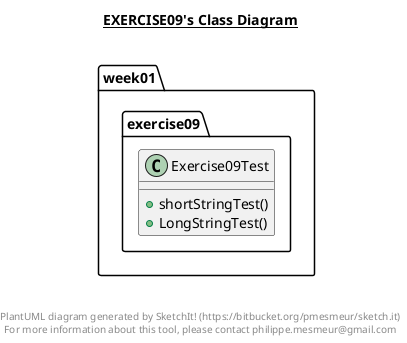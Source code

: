 @startuml

title __EXERCISE09's Class Diagram__\n

  package week01.exercise09 {
    class Exercise09Test {
        + shortStringTest()
        + LongStringTest()
    }
  }
  



right footer


PlantUML diagram generated by SketchIt! (https://bitbucket.org/pmesmeur/sketch.it)
For more information about this tool, please contact philippe.mesmeur@gmail.com
endfooter

@enduml
